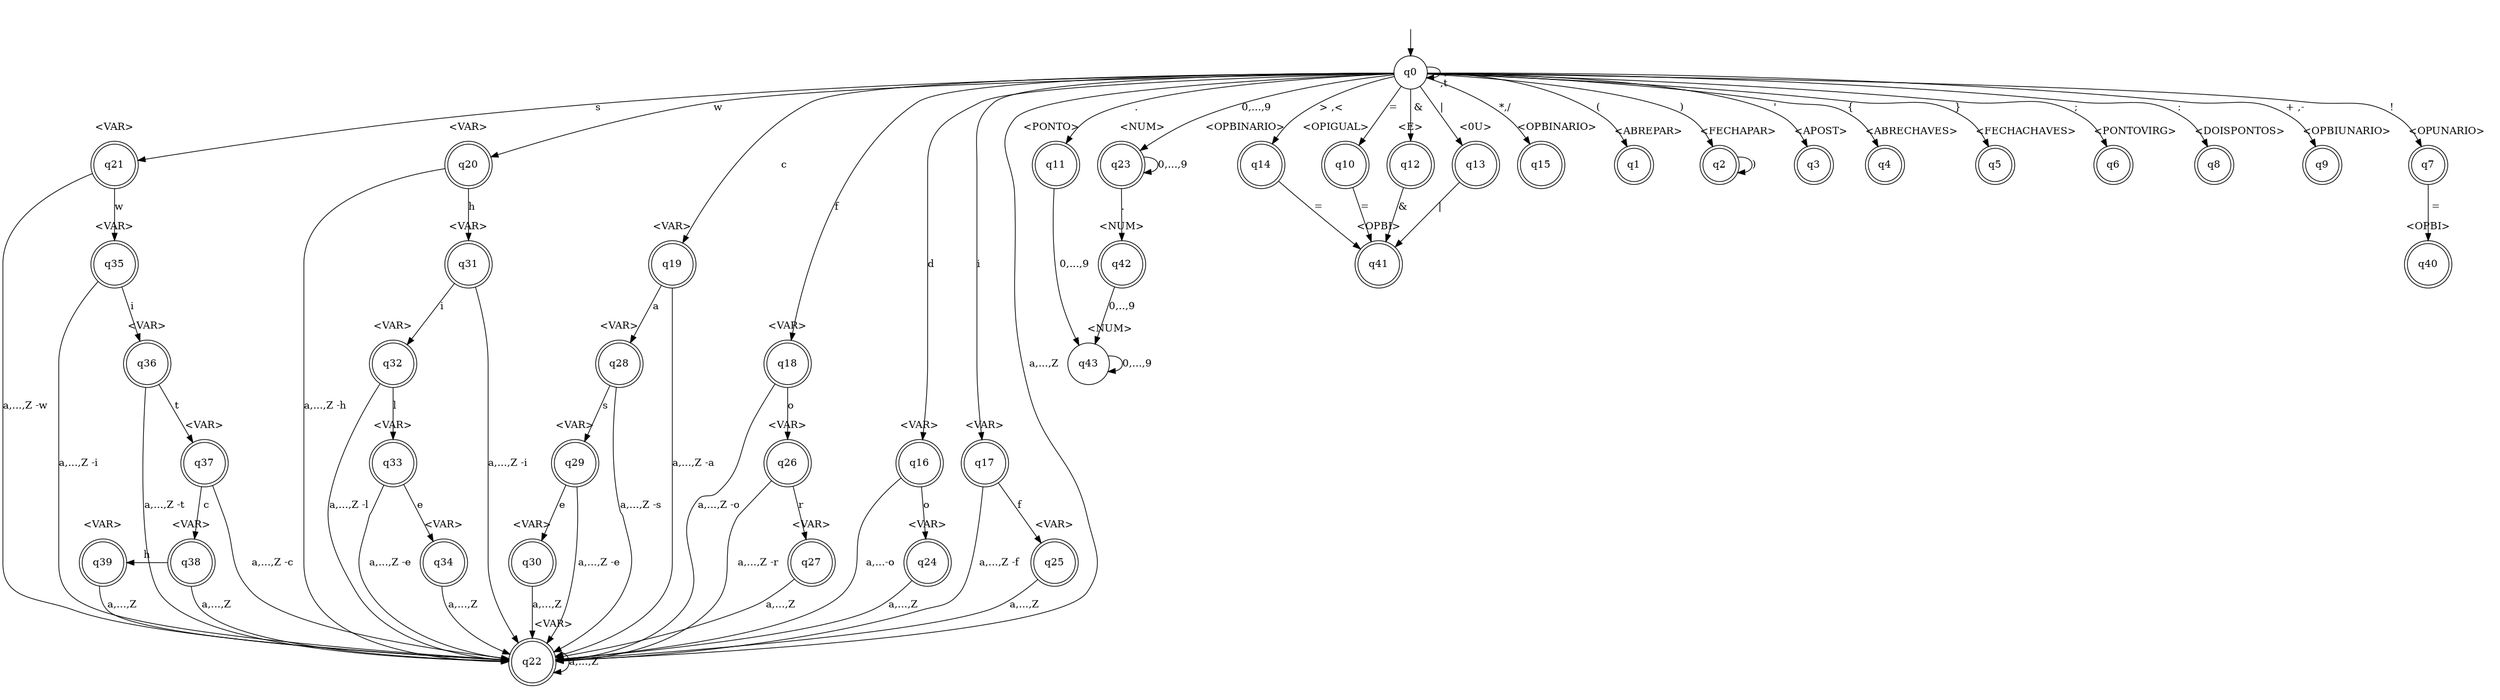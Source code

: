 digraph AFD {


  node [shape = circle];

	rankdir=DU; 
	size="30";
	node [shape = circle];


      subgraph cluster21{
          node [shape = doublecircle];
          q21
          label = "<VAR>";
          color = white
      }

      subgraph cluster20{
          node [shape = doublecircle];
          q20
          label = "<VAR>";
          color = white
      }
      subgraph cluster39{
          node [shape =doublecircle];
          q39
          label = "<VAR>";
          color=white
      }
      subgraph cluster19{
          node [shape = doublecircle];
          q19
          label = "<VAR>";
          color = white
      }
      subgraph cluster18{
          node [shape = doublecircle];
          q18
          label = "<VAR>";
          color = white
      }
      subgraph cluster16{
          node [shape = doublecircle];
          q16
          label = "<VAR>";
          color = white
      }
     subgraph cluster24{
          node [shape = doublecircle];
          q24
          label = "<VAR>";
          color = white
      }
      subgraph cluster17{
          node [shape = doublecircle];
          q17
          label = "<VAR>";
          color = white
      }
      subgraph cluster25{
          node [shape = doublecircle];
          q25
          label = "<VAR>";
          color = white
      }


      subgraph cluster22{
          node [shape = doublecircle];
          q22
          label = "<VAR>";
          color = white
      }
      subgraph cluster23{
          node [shape = doublecircle];
          q23
          label = "<NUM>";
          color = white
      }
      

      subgraph cluster14{
          node [shape = doublecircle];
          q14
          label = "<OPBINARIO>";
          color = white
      }
      subgraph cluster15{
          node [shape = doublecircle];
          q15
          label = "<OPBINARIO>";
          color = white
      }

      subgraph cluster30{
          node [shape = doublecircle];
          q30
          label = "<VAR>";
          color = white
      }
      subgraph cluster31{
          node [shape = doublecircle];
          q31
          label = "<VAR>";
          color = white
      }
      subgraph cluster32{
          node [shape = doublecircle];
          q32
          label = "<VAR>";
          color = white
      }
      subgraph cluster33{
          node [shape = doublecircle];
          q33
          label = "<VAR>";
          color = white
      }
      subgraph cluster26{
          node [shape = doublecircle];
          q26
          label = "<VAR>";
          color = white
      }
      subgraph cluster27{
          node [shape = doublecircle];
          q27
          label = "<VAR>";
          color = white
      }
      subgraph cluster28{
          node [shape = doublecircle];
          q28
          label = "<VAR>";
          color = white
      }
      subgraph cluster29{
          node [shape = doublecircle];
          q29
          label = "<VAR>";
          color = white
      }
     
      subgraph cluster34{
          node [shape = doublecircle];
          q34
          label = "<VAR>";
          color = white
      }
      subgraph cluster35{
          node [shape = doublecircle];
          q35
          label = "<VAR>";
          color = white
      }
      subgraph cluster1 {
         node [shape = doublecircle];
         q1
         label = "<ABREPAR>";
         color=white
      }
      subgraph cluster43 {
         node [shape = circle];
         q43
         label = "<NUM>";
         color=white
      }
      subgraph cluster2 {
         node [shape = doublecircle];
         q2
         label = "<FECHAPAR>";
         color=white
      }
      subgraph cluster3 {
         node [shape = doublecircle];
         q3
         label = "<APOST>";
         color=white
      }
      subgraph cluster4 {
         node [shape = doublecircle];
         q4
         label = "<ABRECHAVES>";
         color=white
      }

    	subgraph cluster5{
        	node [shape = doublecircle];
        	q5
        	label= "<FECHACHAVES>";
        	color=white
    	}
    	subgraph cluster6{
        	node [shape = doublecircle];
        	q6
        	label = "<PONTOVIRG>";
        	color = white
    	}

    	subgraph cluster8{
        	node [shape = doublecircle];
        	q8
        	label = "<DOISPONTOS>";
        	color = white
    	}
    	subgraph cluster9{
        	node [shape = doublecircle];
        	q9
        	label = "<OPBIUNARIO>";
        	color = white
    	}
    	subgraph cluster10{
        	node [shape = doublecircle];
        	q10
        	label = "<OPIGUAL>";
        	color = white
    	}

    	subgraph cluster11{
        	node [shape = doublecircle];
        	q11
        	label = "<PONTO>";
        	color = white
    	}
    	subgraph cluster12{
        	node [shape = doublecircle];
        	q12
        	label = "<E>";
        	color = white
      }
      subgraph cluster38{
          node [shape =doublecircle];
          q38
          label = "<VAR>";
          color=white
      }
    	subgraph cluster13{
        	node [shape = doublecircle];
        	q13
        	label = "<0U>";
        	color = white
    	}
      subgraph cluster36{
          node [shape =doublecircle];
          q36
          label = "<VAR>";
          color=white
      }
      subgraph cluster7 {
        	node [shape = doublecircle];
        	q7
        	label = "<OPUNARIO>";
        	color = white
    	}
      subgraph cluster37{
          node [shape =doublecircle];
          q37
          label = "<VAR>";
          color=white
      }


      subgraph cluster40{
          node [shape =doublecircle];
          q40
          label = "<OPBI>";
          color=white
      }

      subgraph cluster38{
          node [shape =doublecircle];
          q38
          color=white
          label = "<VAR>";
      }
      subgraph cluster41{
          node [shape =doublecircle];
          q41
          color=white
          label = "<OPBI>";
      }
      subgraph cluster42{
          node [shape =doublecircle];
          q42
          color=white
          label = "<NUM>";
      }




	q0 -> q0 [label = "\r,\n,\t "];
	q0 -> q1  [label = "("];
	q0 -> q2 -> q2 [label = ")"];
	q0 -> q3 [label = " ' "];
	q0 -> q4 [label = "{"];
	q0 -> q5 [label = "}"];
	q0 -> q6 [label = ";"];
	q0 -> q8 [label = " : "];
	q0 -> q9 [label = " + ,-"];
	q0->q15[label = "*,/"];
	
	q0 -> q11 [label = " ."];
	q11->q43[label = "0,...,9"];
	
	q0 -> q7 [label = "!"];
 	q7 -> q40 [label = " = "];
	
	q0 -> q10 [label = "="];
	q10->q41[label = "="];

	q0 -> q12 [label = " & "];
	q12->q41[label = "&"];
	
	q0 -> q13 [label = " | "];
	q13->q41[label = "|"];
	
	q0 -> q14 [label = "> ,<"];
	q14 -> q41[label = "="];
	
	q0->q23[label = "0,...,9"];
	q23 -> q23 [label = "0,...,9"];
	q23->q42[label = "."];
	q42->q43[label = "0,..,9"];
 	 q43 -> q43 [label = "0,...,9"];

	q0->q16[label = "d"];
	q16 -> q24 [label = "o"];

	q0->q17[label = "i"];
	q17 -> q25 [label = "f"];
	
	q0->q18[label = "f"];
	q18->q26[label = "o"];
	q26 -> q27 [label = "r"];
	
	q0->q19[label = "c"];
	q19 -> q28 [label = "a"];
	q28 -> q29 [label = "s"];	
	q29 -> q30 [label = "e"];

	q0->q20[label = "w"];
	q20 -> q31 [label = "h"];
	q31 -> q32 [label="i"];
	q32->q33[label ="l"];
	q33 -> q34 [label = "e"];

	q0->q21[label = "s"];
	q21 -> q35 [label = "w"];
	q35 -> q36 [label = "i"];
	q36->q37[label = "t"];
	q37 -> q38 [label = " c "];
	q38->q39[label = "h"];

	q0->q22[label = "a,...,Z"];
	q16 -> q22[label = "a,...-o"];
	q17 -> q22 [label = "a,...,Z -f"];
	q18->q22[label = "a,...,Z -o"];
	q19 -> q22 [label = "a,...,Z -a"];
	q20 -> q22 [label = "a,...,Z -h"];
	q21 -> q22 [label = "a,...,Z -w"];
	q22 -> q22 [label = "a,...,Z"];
	q24 -> q22[label = "a,...,Z"];
	q25->q22[label = "a,...,Z"];
	q26->q22[label = "a,...,Z -r"];
	q27 -> q22 [label = "a,...,Z"];
	q28 -> q22 [label = "a,...,Z -s"];
	q29->q22[label = "a,...,Z -e"];
	q30 -> q22 [label = "a,...,Z"];
	q31 -> q22 [label = "a,...,Z -i"];
	q32 -> q22[label = "a,...,Z -l"];
	q33->q22[label = "a,...,Z -e"];
	q34 -> q22 [label = "a,...,Z"];
	q35->q22[label ="a,...,Z -i"];
	q36->q22[label = "a,...,Z -t"];
	q37->q22[label = "a,...,Z -c"];
	q38->q22[label = "a,...,Z"];
	 q39 -> q22 [label = "a,...,Z"];	
	


	node [shape = none, label=""];
	 s -> q0 ;

}
